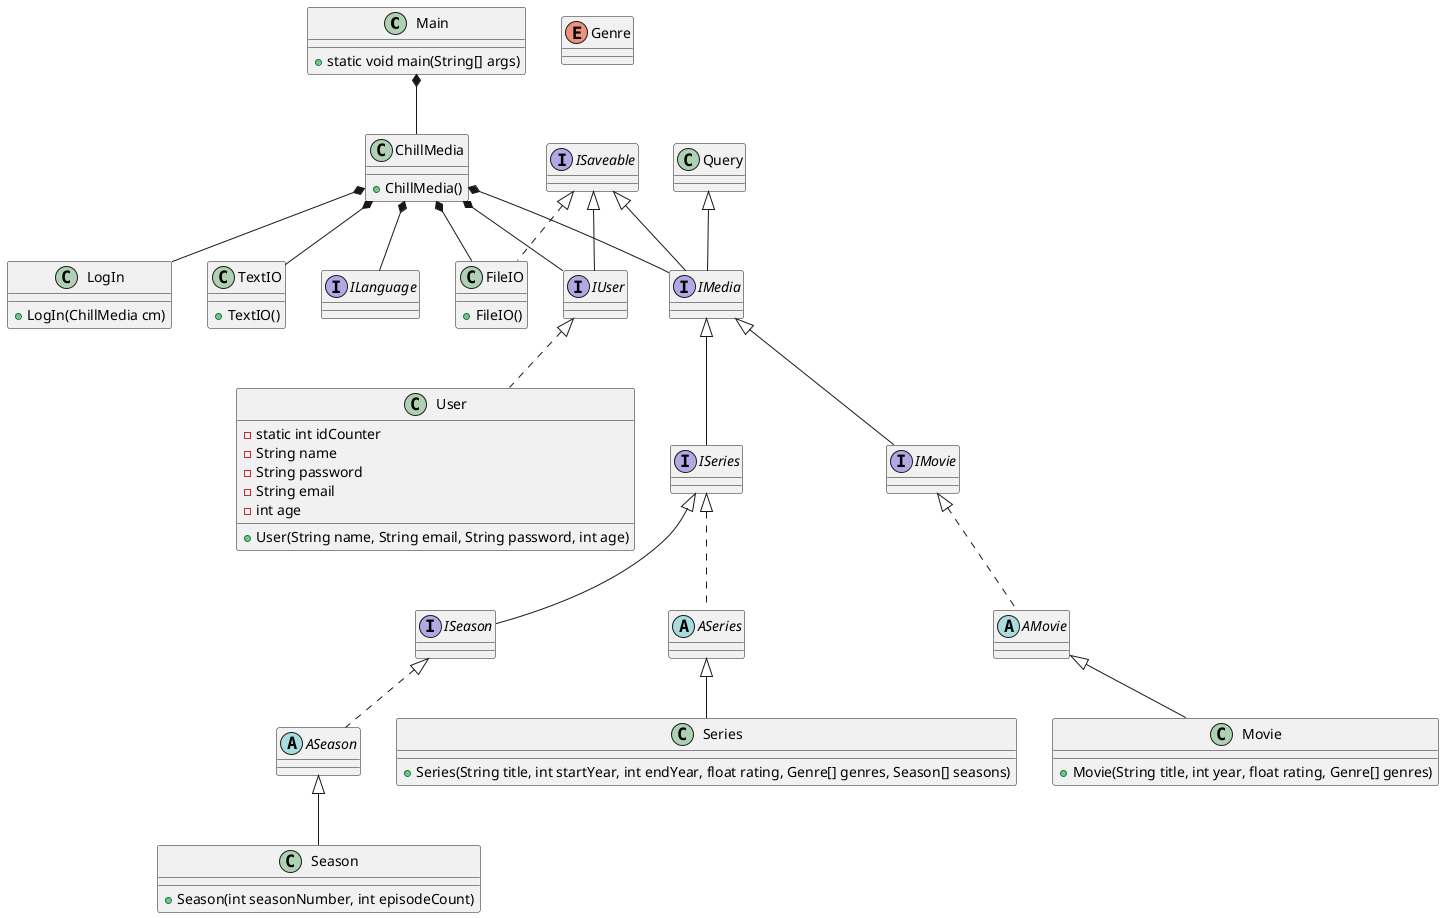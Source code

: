 @startuml

' *****************
' CLASS
' *****************

class Main {
    + static void main(String[] args)
}

' MAIN KLASSEN
class ChillMedia {

    + ChillMedia()
}

class LogIn {

    + LogIn(ChillMedia cm)
}

class Query {
    ' STATIC CLASS, EVT. KUNNE MAN LAVE EN INSTANS AF DENNE
    ' OG BRUGE DEN I CHILLMEDIA OG DERFRA BRUGE QUERY

}

class TextIO {

    + TextIO()
}

class FileIO implements ISaveable {

    + FileIO()
}

class User implements IUser {
    - static int idCounter
    - String name
    - String password
    - String email
    - int age

    + User(String name, String email, String password, int age)
}

class Movie extends AMovie {

    + Movie(String title, int year, float rating, Genre[] genres)
}

class Series extends ASeries {

    + Series(String title, int startYear, int endYear, float rating, Genre[] genres, Season[] seasons)
}

class Season extends ASeason {

    + Season(int seasonNumber, int episodeCount)
}

' *****************
' ABSTRACT CLASS
' *****************

abstract class AMovie implements IMovie {

}

abstract class ASeries implements ISeries {

}

abstract class ASeason implements ISeason {

}

' *****************
' INTERFACES
' *****************

interface IMedia extends ISaveable, Query {

}

interface ISeason implements ISeries {

}

interface ISeries implements IMedia {

}

interface IMovie implements IMedia {

}

interface IUser implements ISaveable {

}

interface ILanguage {

}

interface ISaveable {

}

' *****************
' ENUMS
' *****************

enum Genre {

}

' *****************
' RELATIONS
' *****************

Main *-- ChillMedia

ChillMedia *-- IMedia
ChillMedia *-- TextIO
ChillMedia *-- FileIO
ChillMedia *-- ILanguage
ChillMedia *-- IUser
ChillMedia *-- LogIn

@enduml
